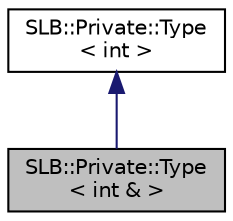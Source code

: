 digraph "SLB::Private::Type&lt; int &amp; &gt;"
{
  edge [fontname="Helvetica",fontsize="10",labelfontname="Helvetica",labelfontsize="10"];
  node [fontname="Helvetica",fontsize="10",shape=record];
  Node1 [label="SLB::Private::Type\l\< int & \>",height=0.2,width=0.4,color="black", fillcolor="grey75", style="filled", fontcolor="black"];
  Node2 -> Node1 [dir="back",color="midnightblue",fontsize="10",style="solid",fontname="Helvetica"];
  Node2 [label="SLB::Private::Type\l\< int \>",height=0.2,width=0.4,color="black", fillcolor="white", style="filled",URL="$structSLB_1_1Private_1_1Type_3_01int_01_4.html"];
}

